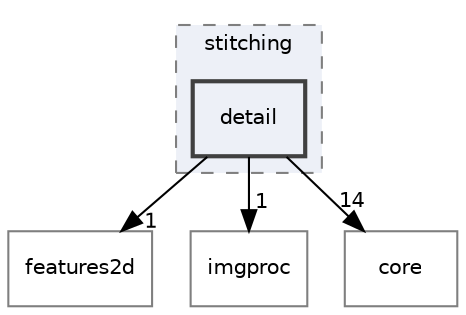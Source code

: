 digraph "P4ALL_OCR-TABLES/vendor/OpenCV/build/include/opencv2/stitching/detail"
{
 // LATEX_PDF_SIZE
  edge [fontname="Helvetica",fontsize="10",labelfontname="Helvetica",labelfontsize="10"];
  node [fontname="Helvetica",fontsize="10",shape=record];
  compound=true
  subgraph clusterdir_8055d10e4e712b974b3dfdb6fe1d4d5f {
    graph [ bgcolor="#edf0f7", pencolor="grey50", style="filled,dashed,", label="stitching", fontname="Helvetica", fontsize="10", URL="dir_8055d10e4e712b974b3dfdb6fe1d4d5f.html"]
  dir_e04dac5a864ecd91d347b5066e067913 [shape=box, label="detail", style="filled,bold,", fillcolor="#edf0f7", color="grey25", URL="dir_e04dac5a864ecd91d347b5066e067913.html"];
  }
  dir_126bc893a34f338fb13307d15c2fd5e7 [shape=box, label="features2d", style="", fillcolor="#edf0f7", color="grey50", URL="dir_126bc893a34f338fb13307d15c2fd5e7.html"];
  dir_e48ff80f84c28ff88b55c48d0d7e2325 [shape=box, label="imgproc", style="", fillcolor="#edf0f7", color="grey50", URL="dir_e48ff80f84c28ff88b55c48d0d7e2325.html"];
  dir_d0a90bd216adce98fc120e9c5b54a47b [shape=box, label="core", style="", fillcolor="#edf0f7", color="grey50", URL="dir_d0a90bd216adce98fc120e9c5b54a47b.html"];
  dir_e04dac5a864ecd91d347b5066e067913->dir_126bc893a34f338fb13307d15c2fd5e7 [headlabel="1", labeldistance=1.5 headhref="dir_000009_000011.html"];
  dir_e04dac5a864ecd91d347b5066e067913->dir_d0a90bd216adce98fc120e9c5b54a47b [headlabel="14", labeldistance=1.5 headhref="dir_000009_000006.html"];
  dir_e04dac5a864ecd91d347b5066e067913->dir_e48ff80f84c28ff88b55c48d0d7e2325 [headlabel="1", labeldistance=1.5 headhref="dir_000009_000019.html"];
}
